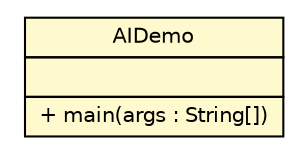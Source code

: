 #!/usr/local/bin/dot
#
# Class diagram 
# Generated by UMLGraph version 5.2 (http://www.umlgraph.org/)
#

digraph G {
	edge [fontname="Helvetica",fontsize=10,labelfontname="Helvetica",labelfontsize=10];
	node [fontname="Helvetica",fontsize=10,shape=plaintext];
	nodesep=0.25;
	ranksep=0.5;
	// dip.misc.AIDemo
	c2207 [label=<<table title="dip.misc.AIDemo" border="0" cellborder="1" cellspacing="0" cellpadding="2" port="p" bgcolor="lemonChiffon" href="./AIDemo.html">
		<tr><td><table border="0" cellspacing="0" cellpadding="1">
<tr><td align="center" balign="center"> AIDemo </td></tr>
		</table></td></tr>
		<tr><td><table border="0" cellspacing="0" cellpadding="1">
<tr><td align="left" balign="left">  </td></tr>
		</table></td></tr>
		<tr><td><table border="0" cellspacing="0" cellpadding="1">
<tr><td align="left" balign="left"> + main(args : String[]) </td></tr>
		</table></td></tr>
		</table>>, fontname="Helvetica", fontcolor="black", fontsize=10.0];
}

